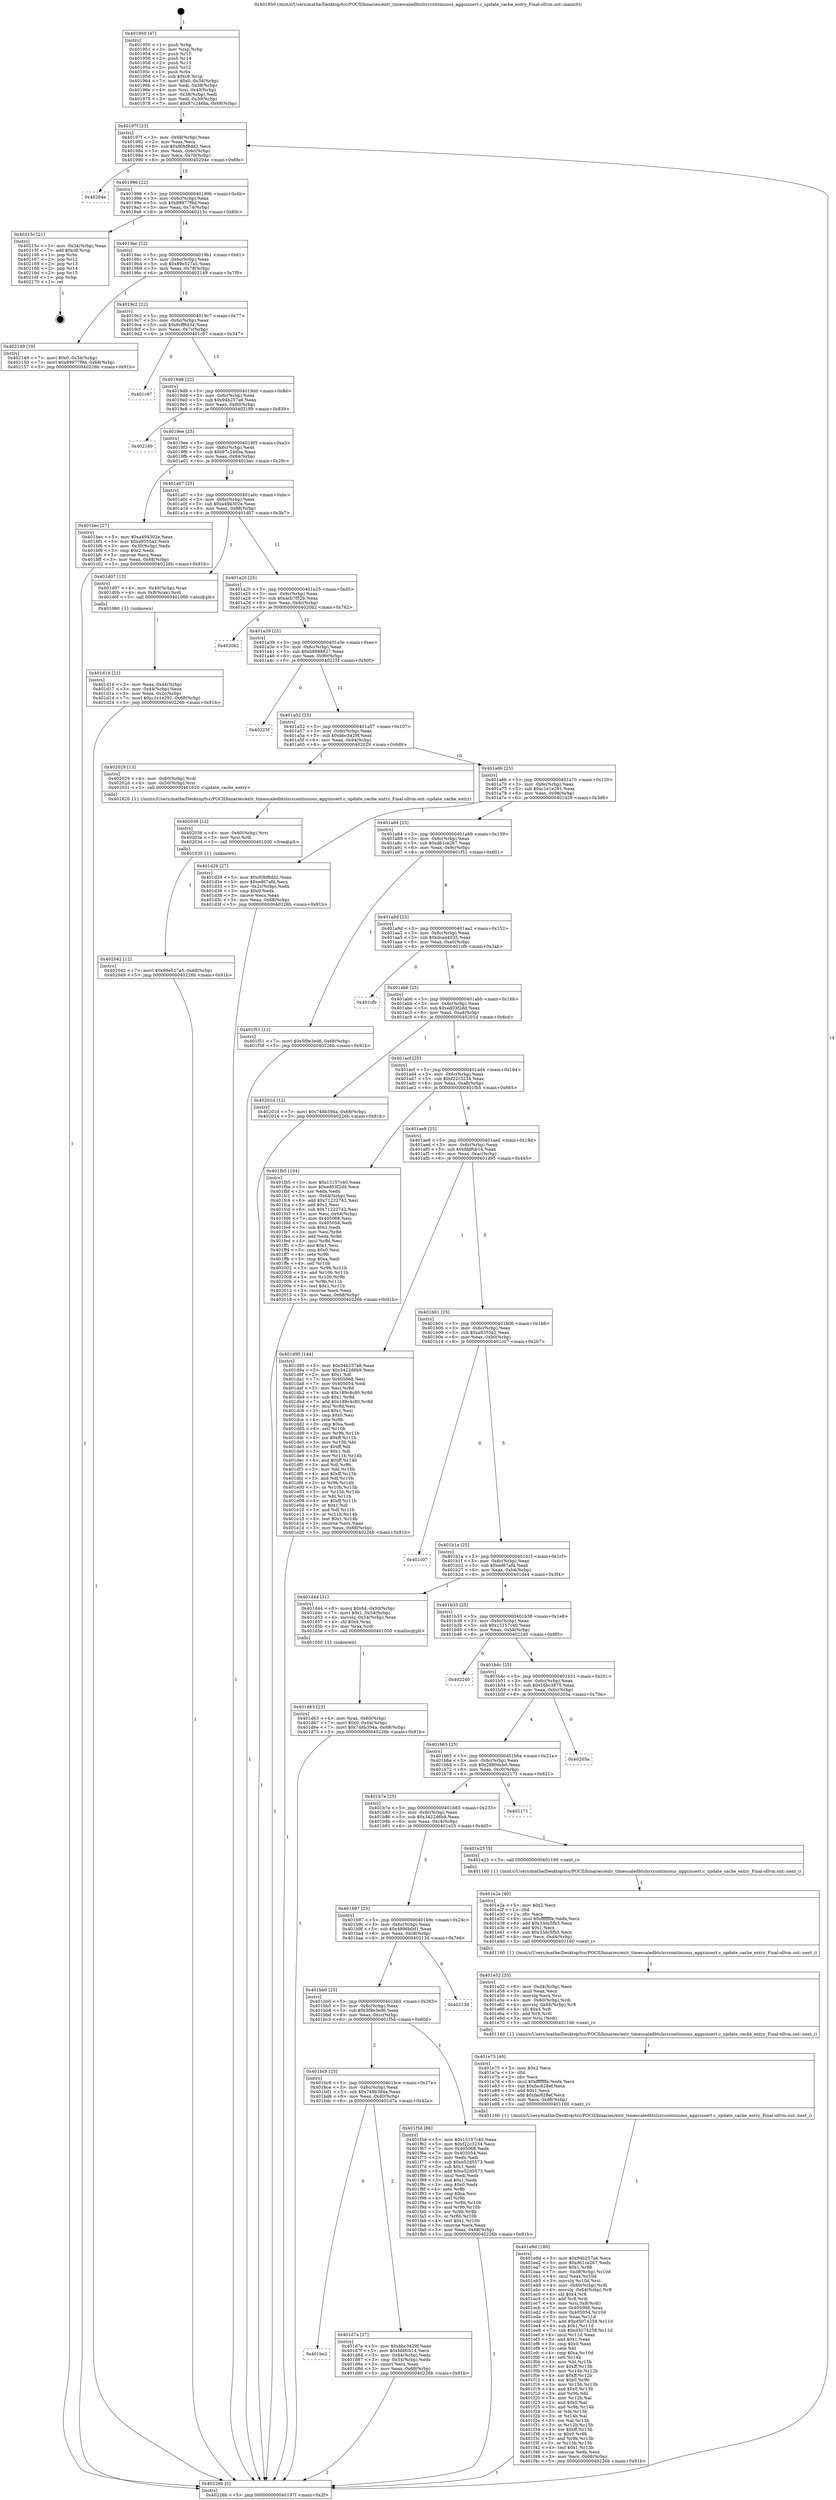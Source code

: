 digraph "0x401950" {
  label = "0x401950 (/mnt/c/Users/mathe/Desktop/tcc/POCII/binaries/extr_timescaledbtslsrccontinuous_aggsinsert.c_update_cache_entry_Final-ollvm.out::main(0))"
  labelloc = "t"
  node[shape=record]

  Entry [label="",width=0.3,height=0.3,shape=circle,fillcolor=black,style=filled]
  "0x40197f" [label="{
     0x40197f [23]\l
     | [instrs]\l
     &nbsp;&nbsp;0x40197f \<+3\>: mov -0x68(%rbp),%eax\l
     &nbsp;&nbsp;0x401982 \<+2\>: mov %eax,%ecx\l
     &nbsp;&nbsp;0x401984 \<+6\>: sub $0x80bf8dd2,%ecx\l
     &nbsp;&nbsp;0x40198a \<+3\>: mov %eax,-0x6c(%rbp)\l
     &nbsp;&nbsp;0x40198d \<+3\>: mov %ecx,-0x70(%rbp)\l
     &nbsp;&nbsp;0x401990 \<+6\>: je 000000000040204e \<main+0x6fe\>\l
  }"]
  "0x40204e" [label="{
     0x40204e\l
  }", style=dashed]
  "0x401996" [label="{
     0x401996 [22]\l
     | [instrs]\l
     &nbsp;&nbsp;0x401996 \<+5\>: jmp 000000000040199b \<main+0x4b\>\l
     &nbsp;&nbsp;0x40199b \<+3\>: mov -0x6c(%rbp),%eax\l
     &nbsp;&nbsp;0x40199e \<+5\>: sub $0x89977f9d,%eax\l
     &nbsp;&nbsp;0x4019a3 \<+3\>: mov %eax,-0x74(%rbp)\l
     &nbsp;&nbsp;0x4019a6 \<+6\>: je 000000000040215c \<main+0x80c\>\l
  }"]
  Exit [label="",width=0.3,height=0.3,shape=circle,fillcolor=black,style=filled,peripheries=2]
  "0x40215c" [label="{
     0x40215c [21]\l
     | [instrs]\l
     &nbsp;&nbsp;0x40215c \<+3\>: mov -0x34(%rbp),%eax\l
     &nbsp;&nbsp;0x40215f \<+7\>: add $0xc8,%rsp\l
     &nbsp;&nbsp;0x402166 \<+1\>: pop %rbx\l
     &nbsp;&nbsp;0x402167 \<+2\>: pop %r12\l
     &nbsp;&nbsp;0x402169 \<+2\>: pop %r13\l
     &nbsp;&nbsp;0x40216b \<+2\>: pop %r14\l
     &nbsp;&nbsp;0x40216d \<+2\>: pop %r15\l
     &nbsp;&nbsp;0x40216f \<+1\>: pop %rbp\l
     &nbsp;&nbsp;0x402170 \<+1\>: ret\l
  }"]
  "0x4019ac" [label="{
     0x4019ac [22]\l
     | [instrs]\l
     &nbsp;&nbsp;0x4019ac \<+5\>: jmp 00000000004019b1 \<main+0x61\>\l
     &nbsp;&nbsp;0x4019b1 \<+3\>: mov -0x6c(%rbp),%eax\l
     &nbsp;&nbsp;0x4019b4 \<+5\>: sub $0x89e527a5,%eax\l
     &nbsp;&nbsp;0x4019b9 \<+3\>: mov %eax,-0x78(%rbp)\l
     &nbsp;&nbsp;0x4019bc \<+6\>: je 0000000000402149 \<main+0x7f9\>\l
  }"]
  "0x402042" [label="{
     0x402042 [12]\l
     | [instrs]\l
     &nbsp;&nbsp;0x402042 \<+7\>: movl $0x89e527a5,-0x68(%rbp)\l
     &nbsp;&nbsp;0x402049 \<+5\>: jmp 000000000040226b \<main+0x91b\>\l
  }"]
  "0x402149" [label="{
     0x402149 [19]\l
     | [instrs]\l
     &nbsp;&nbsp;0x402149 \<+7\>: movl $0x0,-0x34(%rbp)\l
     &nbsp;&nbsp;0x402150 \<+7\>: movl $0x89977f9d,-0x68(%rbp)\l
     &nbsp;&nbsp;0x402157 \<+5\>: jmp 000000000040226b \<main+0x91b\>\l
  }"]
  "0x4019c2" [label="{
     0x4019c2 [22]\l
     | [instrs]\l
     &nbsp;&nbsp;0x4019c2 \<+5\>: jmp 00000000004019c7 \<main+0x77\>\l
     &nbsp;&nbsp;0x4019c7 \<+3\>: mov -0x6c(%rbp),%eax\l
     &nbsp;&nbsp;0x4019ca \<+5\>: sub $0x8cff6d34,%eax\l
     &nbsp;&nbsp;0x4019cf \<+3\>: mov %eax,-0x7c(%rbp)\l
     &nbsp;&nbsp;0x4019d2 \<+6\>: je 0000000000401c97 \<main+0x347\>\l
  }"]
  "0x402036" [label="{
     0x402036 [12]\l
     | [instrs]\l
     &nbsp;&nbsp;0x402036 \<+4\>: mov -0x60(%rbp),%rsi\l
     &nbsp;&nbsp;0x40203a \<+3\>: mov %rsi,%rdi\l
     &nbsp;&nbsp;0x40203d \<+5\>: call 0000000000401030 \<free@plt\>\l
     | [calls]\l
     &nbsp;&nbsp;0x401030 \{1\} (unknown)\l
  }"]
  "0x401c97" [label="{
     0x401c97\l
  }", style=dashed]
  "0x4019d8" [label="{
     0x4019d8 [22]\l
     | [instrs]\l
     &nbsp;&nbsp;0x4019d8 \<+5\>: jmp 00000000004019dd \<main+0x8d\>\l
     &nbsp;&nbsp;0x4019dd \<+3\>: mov -0x6c(%rbp),%eax\l
     &nbsp;&nbsp;0x4019e0 \<+5\>: sub $0x94b257a6,%eax\l
     &nbsp;&nbsp;0x4019e5 \<+3\>: mov %eax,-0x80(%rbp)\l
     &nbsp;&nbsp;0x4019e8 \<+6\>: je 0000000000402189 \<main+0x839\>\l
  }"]
  "0x401e9d" [label="{
     0x401e9d [180]\l
     | [instrs]\l
     &nbsp;&nbsp;0x401e9d \<+5\>: mov $0x94b257a6,%ecx\l
     &nbsp;&nbsp;0x401ea2 \<+5\>: mov $0xd61ce267,%edx\l
     &nbsp;&nbsp;0x401ea7 \<+3\>: mov $0x1,%r9b\l
     &nbsp;&nbsp;0x401eaa \<+7\>: mov -0xd8(%rbp),%r10d\l
     &nbsp;&nbsp;0x401eb1 \<+4\>: imul %eax,%r10d\l
     &nbsp;&nbsp;0x401eb5 \<+3\>: movslq %r10d,%rsi\l
     &nbsp;&nbsp;0x401eb8 \<+4\>: mov -0x60(%rbp),%rdi\l
     &nbsp;&nbsp;0x401ebc \<+4\>: movslq -0x64(%rbp),%r8\l
     &nbsp;&nbsp;0x401ec0 \<+4\>: shl $0x4,%r8\l
     &nbsp;&nbsp;0x401ec4 \<+3\>: add %r8,%rdi\l
     &nbsp;&nbsp;0x401ec7 \<+4\>: mov %rsi,0x8(%rdi)\l
     &nbsp;&nbsp;0x401ecb \<+7\>: mov 0x405068,%eax\l
     &nbsp;&nbsp;0x401ed2 \<+8\>: mov 0x405054,%r10d\l
     &nbsp;&nbsp;0x401eda \<+3\>: mov %eax,%r11d\l
     &nbsp;&nbsp;0x401edd \<+7\>: add $0xd5074258,%r11d\l
     &nbsp;&nbsp;0x401ee4 \<+4\>: sub $0x1,%r11d\l
     &nbsp;&nbsp;0x401ee8 \<+7\>: sub $0xd5074258,%r11d\l
     &nbsp;&nbsp;0x401eef \<+4\>: imul %r11d,%eax\l
     &nbsp;&nbsp;0x401ef3 \<+3\>: and $0x1,%eax\l
     &nbsp;&nbsp;0x401ef6 \<+3\>: cmp $0x0,%eax\l
     &nbsp;&nbsp;0x401ef9 \<+3\>: sete %bl\l
     &nbsp;&nbsp;0x401efc \<+4\>: cmp $0xa,%r10d\l
     &nbsp;&nbsp;0x401f00 \<+4\>: setl %r14b\l
     &nbsp;&nbsp;0x401f04 \<+3\>: mov %bl,%r15b\l
     &nbsp;&nbsp;0x401f07 \<+4\>: xor $0xff,%r15b\l
     &nbsp;&nbsp;0x401f0b \<+3\>: mov %r14b,%r12b\l
     &nbsp;&nbsp;0x401f0e \<+4\>: xor $0xff,%r12b\l
     &nbsp;&nbsp;0x401f12 \<+4\>: xor $0x0,%r9b\l
     &nbsp;&nbsp;0x401f16 \<+3\>: mov %r15b,%r13b\l
     &nbsp;&nbsp;0x401f19 \<+4\>: and $0x0,%r13b\l
     &nbsp;&nbsp;0x401f1d \<+3\>: and %r9b,%bl\l
     &nbsp;&nbsp;0x401f20 \<+3\>: mov %r12b,%al\l
     &nbsp;&nbsp;0x401f23 \<+2\>: and $0x0,%al\l
     &nbsp;&nbsp;0x401f25 \<+3\>: and %r9b,%r14b\l
     &nbsp;&nbsp;0x401f28 \<+3\>: or %bl,%r13b\l
     &nbsp;&nbsp;0x401f2b \<+3\>: or %r14b,%al\l
     &nbsp;&nbsp;0x401f2e \<+3\>: xor %al,%r13b\l
     &nbsp;&nbsp;0x401f31 \<+3\>: or %r12b,%r15b\l
     &nbsp;&nbsp;0x401f34 \<+4\>: xor $0xff,%r15b\l
     &nbsp;&nbsp;0x401f38 \<+4\>: or $0x0,%r9b\l
     &nbsp;&nbsp;0x401f3c \<+3\>: and %r9b,%r15b\l
     &nbsp;&nbsp;0x401f3f \<+3\>: or %r15b,%r13b\l
     &nbsp;&nbsp;0x401f42 \<+4\>: test $0x1,%r13b\l
     &nbsp;&nbsp;0x401f46 \<+3\>: cmovne %edx,%ecx\l
     &nbsp;&nbsp;0x401f49 \<+3\>: mov %ecx,-0x68(%rbp)\l
     &nbsp;&nbsp;0x401f4c \<+5\>: jmp 000000000040226b \<main+0x91b\>\l
  }"]
  "0x402189" [label="{
     0x402189\l
  }", style=dashed]
  "0x4019ee" [label="{
     0x4019ee [25]\l
     | [instrs]\l
     &nbsp;&nbsp;0x4019ee \<+5\>: jmp 00000000004019f3 \<main+0xa3\>\l
     &nbsp;&nbsp;0x4019f3 \<+3\>: mov -0x6c(%rbp),%eax\l
     &nbsp;&nbsp;0x4019f6 \<+5\>: sub $0x97c246ba,%eax\l
     &nbsp;&nbsp;0x4019fb \<+6\>: mov %eax,-0x84(%rbp)\l
     &nbsp;&nbsp;0x401a01 \<+6\>: je 0000000000401bec \<main+0x29c\>\l
  }"]
  "0x401e75" [label="{
     0x401e75 [40]\l
     | [instrs]\l
     &nbsp;&nbsp;0x401e75 \<+5\>: mov $0x2,%ecx\l
     &nbsp;&nbsp;0x401e7a \<+1\>: cltd\l
     &nbsp;&nbsp;0x401e7b \<+2\>: idiv %ecx\l
     &nbsp;&nbsp;0x401e7d \<+6\>: imul $0xfffffffe,%edx,%ecx\l
     &nbsp;&nbsp;0x401e83 \<+6\>: sub $0xfac828ef,%ecx\l
     &nbsp;&nbsp;0x401e89 \<+3\>: add $0x1,%ecx\l
     &nbsp;&nbsp;0x401e8c \<+6\>: add $0xfac828ef,%ecx\l
     &nbsp;&nbsp;0x401e92 \<+6\>: mov %ecx,-0xd8(%rbp)\l
     &nbsp;&nbsp;0x401e98 \<+5\>: call 0000000000401160 \<next_i\>\l
     | [calls]\l
     &nbsp;&nbsp;0x401160 \{1\} (/mnt/c/Users/mathe/Desktop/tcc/POCII/binaries/extr_timescaledbtslsrccontinuous_aggsinsert.c_update_cache_entry_Final-ollvm.out::next_i)\l
  }"]
  "0x401bec" [label="{
     0x401bec [27]\l
     | [instrs]\l
     &nbsp;&nbsp;0x401bec \<+5\>: mov $0xa494302e,%eax\l
     &nbsp;&nbsp;0x401bf1 \<+5\>: mov $0xa9355a2,%ecx\l
     &nbsp;&nbsp;0x401bf6 \<+3\>: mov -0x30(%rbp),%edx\l
     &nbsp;&nbsp;0x401bf9 \<+3\>: cmp $0x2,%edx\l
     &nbsp;&nbsp;0x401bfc \<+3\>: cmovne %ecx,%eax\l
     &nbsp;&nbsp;0x401bff \<+3\>: mov %eax,-0x68(%rbp)\l
     &nbsp;&nbsp;0x401c02 \<+5\>: jmp 000000000040226b \<main+0x91b\>\l
  }"]
  "0x401a07" [label="{
     0x401a07 [25]\l
     | [instrs]\l
     &nbsp;&nbsp;0x401a07 \<+5\>: jmp 0000000000401a0c \<main+0xbc\>\l
     &nbsp;&nbsp;0x401a0c \<+3\>: mov -0x6c(%rbp),%eax\l
     &nbsp;&nbsp;0x401a0f \<+5\>: sub $0xa494302e,%eax\l
     &nbsp;&nbsp;0x401a14 \<+6\>: mov %eax,-0x88(%rbp)\l
     &nbsp;&nbsp;0x401a1a \<+6\>: je 0000000000401d07 \<main+0x3b7\>\l
  }"]
  "0x40226b" [label="{
     0x40226b [5]\l
     | [instrs]\l
     &nbsp;&nbsp;0x40226b \<+5\>: jmp 000000000040197f \<main+0x2f\>\l
  }"]
  "0x401950" [label="{
     0x401950 [47]\l
     | [instrs]\l
     &nbsp;&nbsp;0x401950 \<+1\>: push %rbp\l
     &nbsp;&nbsp;0x401951 \<+3\>: mov %rsp,%rbp\l
     &nbsp;&nbsp;0x401954 \<+2\>: push %r15\l
     &nbsp;&nbsp;0x401956 \<+2\>: push %r14\l
     &nbsp;&nbsp;0x401958 \<+2\>: push %r13\l
     &nbsp;&nbsp;0x40195a \<+2\>: push %r12\l
     &nbsp;&nbsp;0x40195c \<+1\>: push %rbx\l
     &nbsp;&nbsp;0x40195d \<+7\>: sub $0xc8,%rsp\l
     &nbsp;&nbsp;0x401964 \<+7\>: movl $0x0,-0x34(%rbp)\l
     &nbsp;&nbsp;0x40196b \<+3\>: mov %edi,-0x38(%rbp)\l
     &nbsp;&nbsp;0x40196e \<+4\>: mov %rsi,-0x40(%rbp)\l
     &nbsp;&nbsp;0x401972 \<+3\>: mov -0x38(%rbp),%edi\l
     &nbsp;&nbsp;0x401975 \<+3\>: mov %edi,-0x30(%rbp)\l
     &nbsp;&nbsp;0x401978 \<+7\>: movl $0x97c246ba,-0x68(%rbp)\l
  }"]
  "0x401e52" [label="{
     0x401e52 [35]\l
     | [instrs]\l
     &nbsp;&nbsp;0x401e52 \<+6\>: mov -0xd4(%rbp),%ecx\l
     &nbsp;&nbsp;0x401e58 \<+3\>: imul %eax,%ecx\l
     &nbsp;&nbsp;0x401e5b \<+3\>: movslq %ecx,%rsi\l
     &nbsp;&nbsp;0x401e5e \<+4\>: mov -0x60(%rbp),%rdi\l
     &nbsp;&nbsp;0x401e62 \<+4\>: movslq -0x64(%rbp),%r8\l
     &nbsp;&nbsp;0x401e66 \<+4\>: shl $0x4,%r8\l
     &nbsp;&nbsp;0x401e6a \<+3\>: add %r8,%rdi\l
     &nbsp;&nbsp;0x401e6d \<+3\>: mov %rsi,(%rdi)\l
     &nbsp;&nbsp;0x401e70 \<+5\>: call 0000000000401160 \<next_i\>\l
     | [calls]\l
     &nbsp;&nbsp;0x401160 \{1\} (/mnt/c/Users/mathe/Desktop/tcc/POCII/binaries/extr_timescaledbtslsrccontinuous_aggsinsert.c_update_cache_entry_Final-ollvm.out::next_i)\l
  }"]
  "0x401d07" [label="{
     0x401d07 [13]\l
     | [instrs]\l
     &nbsp;&nbsp;0x401d07 \<+4\>: mov -0x40(%rbp),%rax\l
     &nbsp;&nbsp;0x401d0b \<+4\>: mov 0x8(%rax),%rdi\l
     &nbsp;&nbsp;0x401d0f \<+5\>: call 0000000000401060 \<atoi@plt\>\l
     | [calls]\l
     &nbsp;&nbsp;0x401060 \{1\} (unknown)\l
  }"]
  "0x401a20" [label="{
     0x401a20 [25]\l
     | [instrs]\l
     &nbsp;&nbsp;0x401a20 \<+5\>: jmp 0000000000401a25 \<main+0xd5\>\l
     &nbsp;&nbsp;0x401a25 \<+3\>: mov -0x6c(%rbp),%eax\l
     &nbsp;&nbsp;0x401a28 \<+5\>: sub $0xacb7f52b,%eax\l
     &nbsp;&nbsp;0x401a2d \<+6\>: mov %eax,-0x8c(%rbp)\l
     &nbsp;&nbsp;0x401a33 \<+6\>: je 00000000004020b2 \<main+0x762\>\l
  }"]
  "0x401d14" [label="{
     0x401d14 [21]\l
     | [instrs]\l
     &nbsp;&nbsp;0x401d14 \<+3\>: mov %eax,-0x44(%rbp)\l
     &nbsp;&nbsp;0x401d17 \<+3\>: mov -0x44(%rbp),%eax\l
     &nbsp;&nbsp;0x401d1a \<+3\>: mov %eax,-0x2c(%rbp)\l
     &nbsp;&nbsp;0x401d1d \<+7\>: movl $0xc1e1e291,-0x68(%rbp)\l
     &nbsp;&nbsp;0x401d24 \<+5\>: jmp 000000000040226b \<main+0x91b\>\l
  }"]
  "0x401e2a" [label="{
     0x401e2a [40]\l
     | [instrs]\l
     &nbsp;&nbsp;0x401e2a \<+5\>: mov $0x2,%ecx\l
     &nbsp;&nbsp;0x401e2f \<+1\>: cltd\l
     &nbsp;&nbsp;0x401e30 \<+2\>: idiv %ecx\l
     &nbsp;&nbsp;0x401e32 \<+6\>: imul $0xfffffffe,%edx,%ecx\l
     &nbsp;&nbsp;0x401e38 \<+6\>: add $0x33dc5fb3,%ecx\l
     &nbsp;&nbsp;0x401e3e \<+3\>: add $0x1,%ecx\l
     &nbsp;&nbsp;0x401e41 \<+6\>: sub $0x33dc5fb3,%ecx\l
     &nbsp;&nbsp;0x401e47 \<+6\>: mov %ecx,-0xd4(%rbp)\l
     &nbsp;&nbsp;0x401e4d \<+5\>: call 0000000000401160 \<next_i\>\l
     | [calls]\l
     &nbsp;&nbsp;0x401160 \{1\} (/mnt/c/Users/mathe/Desktop/tcc/POCII/binaries/extr_timescaledbtslsrccontinuous_aggsinsert.c_update_cache_entry_Final-ollvm.out::next_i)\l
  }"]
  "0x4020b2" [label="{
     0x4020b2\l
  }", style=dashed]
  "0x401a39" [label="{
     0x401a39 [25]\l
     | [instrs]\l
     &nbsp;&nbsp;0x401a39 \<+5\>: jmp 0000000000401a3e \<main+0xee\>\l
     &nbsp;&nbsp;0x401a3e \<+3\>: mov -0x6c(%rbp),%eax\l
     &nbsp;&nbsp;0x401a41 \<+5\>: sub $0xb8888827,%eax\l
     &nbsp;&nbsp;0x401a46 \<+6\>: mov %eax,-0x90(%rbp)\l
     &nbsp;&nbsp;0x401a4c \<+6\>: je 000000000040225f \<main+0x90f\>\l
  }"]
  "0x401be2" [label="{
     0x401be2\l
  }", style=dashed]
  "0x40225f" [label="{
     0x40225f\l
  }", style=dashed]
  "0x401a52" [label="{
     0x401a52 [25]\l
     | [instrs]\l
     &nbsp;&nbsp;0x401a52 \<+5\>: jmp 0000000000401a57 \<main+0x107\>\l
     &nbsp;&nbsp;0x401a57 \<+3\>: mov -0x6c(%rbp),%eax\l
     &nbsp;&nbsp;0x401a5a \<+5\>: sub $0xbbc3429f,%eax\l
     &nbsp;&nbsp;0x401a5f \<+6\>: mov %eax,-0x94(%rbp)\l
     &nbsp;&nbsp;0x401a65 \<+6\>: je 0000000000402029 \<main+0x6d9\>\l
  }"]
  "0x401d7a" [label="{
     0x401d7a [27]\l
     | [instrs]\l
     &nbsp;&nbsp;0x401d7a \<+5\>: mov $0xbbc3429f,%eax\l
     &nbsp;&nbsp;0x401d7f \<+5\>: mov $0xfddfcb14,%ecx\l
     &nbsp;&nbsp;0x401d84 \<+3\>: mov -0x64(%rbp),%edx\l
     &nbsp;&nbsp;0x401d87 \<+3\>: cmp -0x54(%rbp),%edx\l
     &nbsp;&nbsp;0x401d8a \<+3\>: cmovl %ecx,%eax\l
     &nbsp;&nbsp;0x401d8d \<+3\>: mov %eax,-0x68(%rbp)\l
     &nbsp;&nbsp;0x401d90 \<+5\>: jmp 000000000040226b \<main+0x91b\>\l
  }"]
  "0x402029" [label="{
     0x402029 [13]\l
     | [instrs]\l
     &nbsp;&nbsp;0x402029 \<+4\>: mov -0x60(%rbp),%rdi\l
     &nbsp;&nbsp;0x40202d \<+4\>: mov -0x50(%rbp),%rsi\l
     &nbsp;&nbsp;0x402031 \<+5\>: call 0000000000401620 \<update_cache_entry\>\l
     | [calls]\l
     &nbsp;&nbsp;0x401620 \{1\} (/mnt/c/Users/mathe/Desktop/tcc/POCII/binaries/extr_timescaledbtslsrccontinuous_aggsinsert.c_update_cache_entry_Final-ollvm.out::update_cache_entry)\l
  }"]
  "0x401a6b" [label="{
     0x401a6b [25]\l
     | [instrs]\l
     &nbsp;&nbsp;0x401a6b \<+5\>: jmp 0000000000401a70 \<main+0x120\>\l
     &nbsp;&nbsp;0x401a70 \<+3\>: mov -0x6c(%rbp),%eax\l
     &nbsp;&nbsp;0x401a73 \<+5\>: sub $0xc1e1e291,%eax\l
     &nbsp;&nbsp;0x401a78 \<+6\>: mov %eax,-0x98(%rbp)\l
     &nbsp;&nbsp;0x401a7e \<+6\>: je 0000000000401d29 \<main+0x3d9\>\l
  }"]
  "0x401bc9" [label="{
     0x401bc9 [25]\l
     | [instrs]\l
     &nbsp;&nbsp;0x401bc9 \<+5\>: jmp 0000000000401bce \<main+0x27e\>\l
     &nbsp;&nbsp;0x401bce \<+3\>: mov -0x6c(%rbp),%eax\l
     &nbsp;&nbsp;0x401bd1 \<+5\>: sub $0x748b394a,%eax\l
     &nbsp;&nbsp;0x401bd6 \<+6\>: mov %eax,-0xd0(%rbp)\l
     &nbsp;&nbsp;0x401bdc \<+6\>: je 0000000000401d7a \<main+0x42a\>\l
  }"]
  "0x401d29" [label="{
     0x401d29 [27]\l
     | [instrs]\l
     &nbsp;&nbsp;0x401d29 \<+5\>: mov $0x80bf8dd2,%eax\l
     &nbsp;&nbsp;0x401d2e \<+5\>: mov $0xed67afd,%ecx\l
     &nbsp;&nbsp;0x401d33 \<+3\>: mov -0x2c(%rbp),%edx\l
     &nbsp;&nbsp;0x401d36 \<+3\>: cmp $0x0,%edx\l
     &nbsp;&nbsp;0x401d39 \<+3\>: cmove %ecx,%eax\l
     &nbsp;&nbsp;0x401d3c \<+3\>: mov %eax,-0x68(%rbp)\l
     &nbsp;&nbsp;0x401d3f \<+5\>: jmp 000000000040226b \<main+0x91b\>\l
  }"]
  "0x401a84" [label="{
     0x401a84 [25]\l
     | [instrs]\l
     &nbsp;&nbsp;0x401a84 \<+5\>: jmp 0000000000401a89 \<main+0x139\>\l
     &nbsp;&nbsp;0x401a89 \<+3\>: mov -0x6c(%rbp),%eax\l
     &nbsp;&nbsp;0x401a8c \<+5\>: sub $0xd61ce267,%eax\l
     &nbsp;&nbsp;0x401a91 \<+6\>: mov %eax,-0x9c(%rbp)\l
     &nbsp;&nbsp;0x401a97 \<+6\>: je 0000000000401f51 \<main+0x601\>\l
  }"]
  "0x401f5d" [label="{
     0x401f5d [88]\l
     | [instrs]\l
     &nbsp;&nbsp;0x401f5d \<+5\>: mov $0x15157c40,%eax\l
     &nbsp;&nbsp;0x401f62 \<+5\>: mov $0xf22c3234,%ecx\l
     &nbsp;&nbsp;0x401f67 \<+7\>: mov 0x405068,%edx\l
     &nbsp;&nbsp;0x401f6e \<+7\>: mov 0x405054,%esi\l
     &nbsp;&nbsp;0x401f75 \<+2\>: mov %edx,%edi\l
     &nbsp;&nbsp;0x401f77 \<+6\>: sub $0xe52d5573,%edi\l
     &nbsp;&nbsp;0x401f7d \<+3\>: sub $0x1,%edi\l
     &nbsp;&nbsp;0x401f80 \<+6\>: add $0xe52d5573,%edi\l
     &nbsp;&nbsp;0x401f86 \<+3\>: imul %edi,%edx\l
     &nbsp;&nbsp;0x401f89 \<+3\>: and $0x1,%edx\l
     &nbsp;&nbsp;0x401f8c \<+3\>: cmp $0x0,%edx\l
     &nbsp;&nbsp;0x401f8f \<+4\>: sete %r8b\l
     &nbsp;&nbsp;0x401f93 \<+3\>: cmp $0xa,%esi\l
     &nbsp;&nbsp;0x401f96 \<+4\>: setl %r9b\l
     &nbsp;&nbsp;0x401f9a \<+3\>: mov %r8b,%r10b\l
     &nbsp;&nbsp;0x401f9d \<+3\>: and %r9b,%r10b\l
     &nbsp;&nbsp;0x401fa0 \<+3\>: xor %r9b,%r8b\l
     &nbsp;&nbsp;0x401fa3 \<+3\>: or %r8b,%r10b\l
     &nbsp;&nbsp;0x401fa6 \<+4\>: test $0x1,%r10b\l
     &nbsp;&nbsp;0x401faa \<+3\>: cmovne %ecx,%eax\l
     &nbsp;&nbsp;0x401fad \<+3\>: mov %eax,-0x68(%rbp)\l
     &nbsp;&nbsp;0x401fb0 \<+5\>: jmp 000000000040226b \<main+0x91b\>\l
  }"]
  "0x401f51" [label="{
     0x401f51 [12]\l
     | [instrs]\l
     &nbsp;&nbsp;0x401f51 \<+7\>: movl $0x5f9e3ed6,-0x68(%rbp)\l
     &nbsp;&nbsp;0x401f58 \<+5\>: jmp 000000000040226b \<main+0x91b\>\l
  }"]
  "0x401a9d" [label="{
     0x401a9d [25]\l
     | [instrs]\l
     &nbsp;&nbsp;0x401a9d \<+5\>: jmp 0000000000401aa2 \<main+0x152\>\l
     &nbsp;&nbsp;0x401aa2 \<+3\>: mov -0x6c(%rbp),%eax\l
     &nbsp;&nbsp;0x401aa5 \<+5\>: sub $0xdca44035,%eax\l
     &nbsp;&nbsp;0x401aaa \<+6\>: mov %eax,-0xa0(%rbp)\l
     &nbsp;&nbsp;0x401ab0 \<+6\>: je 0000000000401cfb \<main+0x3ab\>\l
  }"]
  "0x401bb0" [label="{
     0x401bb0 [25]\l
     | [instrs]\l
     &nbsp;&nbsp;0x401bb0 \<+5\>: jmp 0000000000401bb5 \<main+0x265\>\l
     &nbsp;&nbsp;0x401bb5 \<+3\>: mov -0x6c(%rbp),%eax\l
     &nbsp;&nbsp;0x401bb8 \<+5\>: sub $0x5f9e3ed6,%eax\l
     &nbsp;&nbsp;0x401bbd \<+6\>: mov %eax,-0xcc(%rbp)\l
     &nbsp;&nbsp;0x401bc3 \<+6\>: je 0000000000401f5d \<main+0x60d\>\l
  }"]
  "0x401cfb" [label="{
     0x401cfb\l
  }", style=dashed]
  "0x401ab6" [label="{
     0x401ab6 [25]\l
     | [instrs]\l
     &nbsp;&nbsp;0x401ab6 \<+5\>: jmp 0000000000401abb \<main+0x16b\>\l
     &nbsp;&nbsp;0x401abb \<+3\>: mov -0x6c(%rbp),%eax\l
     &nbsp;&nbsp;0x401abe \<+5\>: sub $0xed03f2dd,%eax\l
     &nbsp;&nbsp;0x401ac3 \<+6\>: mov %eax,-0xa4(%rbp)\l
     &nbsp;&nbsp;0x401ac9 \<+6\>: je 000000000040201d \<main+0x6cd\>\l
  }"]
  "0x40213d" [label="{
     0x40213d\l
  }", style=dashed]
  "0x40201d" [label="{
     0x40201d [12]\l
     | [instrs]\l
     &nbsp;&nbsp;0x40201d \<+7\>: movl $0x748b394a,-0x68(%rbp)\l
     &nbsp;&nbsp;0x402024 \<+5\>: jmp 000000000040226b \<main+0x91b\>\l
  }"]
  "0x401acf" [label="{
     0x401acf [25]\l
     | [instrs]\l
     &nbsp;&nbsp;0x401acf \<+5\>: jmp 0000000000401ad4 \<main+0x184\>\l
     &nbsp;&nbsp;0x401ad4 \<+3\>: mov -0x6c(%rbp),%eax\l
     &nbsp;&nbsp;0x401ad7 \<+5\>: sub $0xf22c3234,%eax\l
     &nbsp;&nbsp;0x401adc \<+6\>: mov %eax,-0xa8(%rbp)\l
     &nbsp;&nbsp;0x401ae2 \<+6\>: je 0000000000401fb5 \<main+0x665\>\l
  }"]
  "0x401b97" [label="{
     0x401b97 [25]\l
     | [instrs]\l
     &nbsp;&nbsp;0x401b97 \<+5\>: jmp 0000000000401b9c \<main+0x24c\>\l
     &nbsp;&nbsp;0x401b9c \<+3\>: mov -0x6c(%rbp),%eax\l
     &nbsp;&nbsp;0x401b9f \<+5\>: sub $0x4896b0d1,%eax\l
     &nbsp;&nbsp;0x401ba4 \<+6\>: mov %eax,-0xc8(%rbp)\l
     &nbsp;&nbsp;0x401baa \<+6\>: je 000000000040213d \<main+0x7ed\>\l
  }"]
  "0x401fb5" [label="{
     0x401fb5 [104]\l
     | [instrs]\l
     &nbsp;&nbsp;0x401fb5 \<+5\>: mov $0x15157c40,%eax\l
     &nbsp;&nbsp;0x401fba \<+5\>: mov $0xed03f2dd,%ecx\l
     &nbsp;&nbsp;0x401fbf \<+2\>: xor %edx,%edx\l
     &nbsp;&nbsp;0x401fc1 \<+3\>: mov -0x64(%rbp),%esi\l
     &nbsp;&nbsp;0x401fc4 \<+6\>: add $0x71222742,%esi\l
     &nbsp;&nbsp;0x401fca \<+3\>: add $0x1,%esi\l
     &nbsp;&nbsp;0x401fcd \<+6\>: sub $0x71222742,%esi\l
     &nbsp;&nbsp;0x401fd3 \<+3\>: mov %esi,-0x64(%rbp)\l
     &nbsp;&nbsp;0x401fd6 \<+7\>: mov 0x405068,%esi\l
     &nbsp;&nbsp;0x401fdd \<+7\>: mov 0x405054,%edi\l
     &nbsp;&nbsp;0x401fe4 \<+3\>: sub $0x1,%edx\l
     &nbsp;&nbsp;0x401fe7 \<+3\>: mov %esi,%r8d\l
     &nbsp;&nbsp;0x401fea \<+3\>: add %edx,%r8d\l
     &nbsp;&nbsp;0x401fed \<+4\>: imul %r8d,%esi\l
     &nbsp;&nbsp;0x401ff1 \<+3\>: and $0x1,%esi\l
     &nbsp;&nbsp;0x401ff4 \<+3\>: cmp $0x0,%esi\l
     &nbsp;&nbsp;0x401ff7 \<+4\>: sete %r9b\l
     &nbsp;&nbsp;0x401ffb \<+3\>: cmp $0xa,%edi\l
     &nbsp;&nbsp;0x401ffe \<+4\>: setl %r10b\l
     &nbsp;&nbsp;0x402002 \<+3\>: mov %r9b,%r11b\l
     &nbsp;&nbsp;0x402005 \<+3\>: and %r10b,%r11b\l
     &nbsp;&nbsp;0x402008 \<+3\>: xor %r10b,%r9b\l
     &nbsp;&nbsp;0x40200b \<+3\>: or %r9b,%r11b\l
     &nbsp;&nbsp;0x40200e \<+4\>: test $0x1,%r11b\l
     &nbsp;&nbsp;0x402012 \<+3\>: cmovne %ecx,%eax\l
     &nbsp;&nbsp;0x402015 \<+3\>: mov %eax,-0x68(%rbp)\l
     &nbsp;&nbsp;0x402018 \<+5\>: jmp 000000000040226b \<main+0x91b\>\l
  }"]
  "0x401ae8" [label="{
     0x401ae8 [25]\l
     | [instrs]\l
     &nbsp;&nbsp;0x401ae8 \<+5\>: jmp 0000000000401aed \<main+0x19d\>\l
     &nbsp;&nbsp;0x401aed \<+3\>: mov -0x6c(%rbp),%eax\l
     &nbsp;&nbsp;0x401af0 \<+5\>: sub $0xfddfcb14,%eax\l
     &nbsp;&nbsp;0x401af5 \<+6\>: mov %eax,-0xac(%rbp)\l
     &nbsp;&nbsp;0x401afb \<+6\>: je 0000000000401d95 \<main+0x445\>\l
  }"]
  "0x401e25" [label="{
     0x401e25 [5]\l
     | [instrs]\l
     &nbsp;&nbsp;0x401e25 \<+5\>: call 0000000000401160 \<next_i\>\l
     | [calls]\l
     &nbsp;&nbsp;0x401160 \{1\} (/mnt/c/Users/mathe/Desktop/tcc/POCII/binaries/extr_timescaledbtslsrccontinuous_aggsinsert.c_update_cache_entry_Final-ollvm.out::next_i)\l
  }"]
  "0x401d95" [label="{
     0x401d95 [144]\l
     | [instrs]\l
     &nbsp;&nbsp;0x401d95 \<+5\>: mov $0x94b257a6,%eax\l
     &nbsp;&nbsp;0x401d9a \<+5\>: mov $0x3422d6b9,%ecx\l
     &nbsp;&nbsp;0x401d9f \<+2\>: mov $0x1,%dl\l
     &nbsp;&nbsp;0x401da1 \<+7\>: mov 0x405068,%esi\l
     &nbsp;&nbsp;0x401da8 \<+7\>: mov 0x405054,%edi\l
     &nbsp;&nbsp;0x401daf \<+3\>: mov %esi,%r8d\l
     &nbsp;&nbsp;0x401db2 \<+7\>: sub $0x189c4c80,%r8d\l
     &nbsp;&nbsp;0x401db9 \<+4\>: sub $0x1,%r8d\l
     &nbsp;&nbsp;0x401dbd \<+7\>: add $0x189c4c80,%r8d\l
     &nbsp;&nbsp;0x401dc4 \<+4\>: imul %r8d,%esi\l
     &nbsp;&nbsp;0x401dc8 \<+3\>: and $0x1,%esi\l
     &nbsp;&nbsp;0x401dcb \<+3\>: cmp $0x0,%esi\l
     &nbsp;&nbsp;0x401dce \<+4\>: sete %r9b\l
     &nbsp;&nbsp;0x401dd2 \<+3\>: cmp $0xa,%edi\l
     &nbsp;&nbsp;0x401dd5 \<+4\>: setl %r10b\l
     &nbsp;&nbsp;0x401dd9 \<+3\>: mov %r9b,%r11b\l
     &nbsp;&nbsp;0x401ddc \<+4\>: xor $0xff,%r11b\l
     &nbsp;&nbsp;0x401de0 \<+3\>: mov %r10b,%bl\l
     &nbsp;&nbsp;0x401de3 \<+3\>: xor $0xff,%bl\l
     &nbsp;&nbsp;0x401de6 \<+3\>: xor $0x1,%dl\l
     &nbsp;&nbsp;0x401de9 \<+3\>: mov %r11b,%r14b\l
     &nbsp;&nbsp;0x401dec \<+4\>: and $0xff,%r14b\l
     &nbsp;&nbsp;0x401df0 \<+3\>: and %dl,%r9b\l
     &nbsp;&nbsp;0x401df3 \<+3\>: mov %bl,%r15b\l
     &nbsp;&nbsp;0x401df6 \<+4\>: and $0xff,%r15b\l
     &nbsp;&nbsp;0x401dfa \<+3\>: and %dl,%r10b\l
     &nbsp;&nbsp;0x401dfd \<+3\>: or %r9b,%r14b\l
     &nbsp;&nbsp;0x401e00 \<+3\>: or %r10b,%r15b\l
     &nbsp;&nbsp;0x401e03 \<+3\>: xor %r15b,%r14b\l
     &nbsp;&nbsp;0x401e06 \<+3\>: or %bl,%r11b\l
     &nbsp;&nbsp;0x401e09 \<+4\>: xor $0xff,%r11b\l
     &nbsp;&nbsp;0x401e0d \<+3\>: or $0x1,%dl\l
     &nbsp;&nbsp;0x401e10 \<+3\>: and %dl,%r11b\l
     &nbsp;&nbsp;0x401e13 \<+3\>: or %r11b,%r14b\l
     &nbsp;&nbsp;0x401e16 \<+4\>: test $0x1,%r14b\l
     &nbsp;&nbsp;0x401e1a \<+3\>: cmovne %ecx,%eax\l
     &nbsp;&nbsp;0x401e1d \<+3\>: mov %eax,-0x68(%rbp)\l
     &nbsp;&nbsp;0x401e20 \<+5\>: jmp 000000000040226b \<main+0x91b\>\l
  }"]
  "0x401b01" [label="{
     0x401b01 [25]\l
     | [instrs]\l
     &nbsp;&nbsp;0x401b01 \<+5\>: jmp 0000000000401b06 \<main+0x1b6\>\l
     &nbsp;&nbsp;0x401b06 \<+3\>: mov -0x6c(%rbp),%eax\l
     &nbsp;&nbsp;0x401b09 \<+5\>: sub $0xa9355a2,%eax\l
     &nbsp;&nbsp;0x401b0e \<+6\>: mov %eax,-0xb0(%rbp)\l
     &nbsp;&nbsp;0x401b14 \<+6\>: je 0000000000401c07 \<main+0x2b7\>\l
  }"]
  "0x401b7e" [label="{
     0x401b7e [25]\l
     | [instrs]\l
     &nbsp;&nbsp;0x401b7e \<+5\>: jmp 0000000000401b83 \<main+0x233\>\l
     &nbsp;&nbsp;0x401b83 \<+3\>: mov -0x6c(%rbp),%eax\l
     &nbsp;&nbsp;0x401b86 \<+5\>: sub $0x3422d6b9,%eax\l
     &nbsp;&nbsp;0x401b8b \<+6\>: mov %eax,-0xc4(%rbp)\l
     &nbsp;&nbsp;0x401b91 \<+6\>: je 0000000000401e25 \<main+0x4d5\>\l
  }"]
  "0x401c07" [label="{
     0x401c07\l
  }", style=dashed]
  "0x401b1a" [label="{
     0x401b1a [25]\l
     | [instrs]\l
     &nbsp;&nbsp;0x401b1a \<+5\>: jmp 0000000000401b1f \<main+0x1cf\>\l
     &nbsp;&nbsp;0x401b1f \<+3\>: mov -0x6c(%rbp),%eax\l
     &nbsp;&nbsp;0x401b22 \<+5\>: sub $0xed67afd,%eax\l
     &nbsp;&nbsp;0x401b27 \<+6\>: mov %eax,-0xb4(%rbp)\l
     &nbsp;&nbsp;0x401b2d \<+6\>: je 0000000000401d44 \<main+0x3f4\>\l
  }"]
  "0x402171" [label="{
     0x402171\l
  }", style=dashed]
  "0x401d44" [label="{
     0x401d44 [31]\l
     | [instrs]\l
     &nbsp;&nbsp;0x401d44 \<+8\>: movq $0x64,-0x50(%rbp)\l
     &nbsp;&nbsp;0x401d4c \<+7\>: movl $0x1,-0x54(%rbp)\l
     &nbsp;&nbsp;0x401d53 \<+4\>: movslq -0x54(%rbp),%rax\l
     &nbsp;&nbsp;0x401d57 \<+4\>: shl $0x4,%rax\l
     &nbsp;&nbsp;0x401d5b \<+3\>: mov %rax,%rdi\l
     &nbsp;&nbsp;0x401d5e \<+5\>: call 0000000000401050 \<malloc@plt\>\l
     | [calls]\l
     &nbsp;&nbsp;0x401050 \{1\} (unknown)\l
  }"]
  "0x401b33" [label="{
     0x401b33 [25]\l
     | [instrs]\l
     &nbsp;&nbsp;0x401b33 \<+5\>: jmp 0000000000401b38 \<main+0x1e8\>\l
     &nbsp;&nbsp;0x401b38 \<+3\>: mov -0x6c(%rbp),%eax\l
     &nbsp;&nbsp;0x401b3b \<+5\>: sub $0x15157c40,%eax\l
     &nbsp;&nbsp;0x401b40 \<+6\>: mov %eax,-0xb8(%rbp)\l
     &nbsp;&nbsp;0x401b46 \<+6\>: je 0000000000402240 \<main+0x8f0\>\l
  }"]
  "0x401d63" [label="{
     0x401d63 [23]\l
     | [instrs]\l
     &nbsp;&nbsp;0x401d63 \<+4\>: mov %rax,-0x60(%rbp)\l
     &nbsp;&nbsp;0x401d67 \<+7\>: movl $0x0,-0x64(%rbp)\l
     &nbsp;&nbsp;0x401d6e \<+7\>: movl $0x748b394a,-0x68(%rbp)\l
     &nbsp;&nbsp;0x401d75 \<+5\>: jmp 000000000040226b \<main+0x91b\>\l
  }"]
  "0x401b65" [label="{
     0x401b65 [25]\l
     | [instrs]\l
     &nbsp;&nbsp;0x401b65 \<+5\>: jmp 0000000000401b6a \<main+0x21a\>\l
     &nbsp;&nbsp;0x401b6a \<+3\>: mov -0x6c(%rbp),%eax\l
     &nbsp;&nbsp;0x401b6d \<+5\>: sub $0x2880dcb0,%eax\l
     &nbsp;&nbsp;0x401b72 \<+6\>: mov %eax,-0xc0(%rbp)\l
     &nbsp;&nbsp;0x401b78 \<+6\>: je 0000000000402171 \<main+0x821\>\l
  }"]
  "0x402240" [label="{
     0x402240\l
  }", style=dashed]
  "0x401b4c" [label="{
     0x401b4c [25]\l
     | [instrs]\l
     &nbsp;&nbsp;0x401b4c \<+5\>: jmp 0000000000401b51 \<main+0x201\>\l
     &nbsp;&nbsp;0x401b51 \<+3\>: mov -0x6c(%rbp),%eax\l
     &nbsp;&nbsp;0x401b54 \<+5\>: sub $0x16bc3875,%eax\l
     &nbsp;&nbsp;0x401b59 \<+6\>: mov %eax,-0xbc(%rbp)\l
     &nbsp;&nbsp;0x401b5f \<+6\>: je 000000000040205a \<main+0x70a\>\l
  }"]
  "0x40205a" [label="{
     0x40205a\l
  }", style=dashed]
  Entry -> "0x401950" [label=" 1"]
  "0x40197f" -> "0x40204e" [label=" 0"]
  "0x40197f" -> "0x401996" [label=" 15"]
  "0x40215c" -> Exit [label=" 1"]
  "0x401996" -> "0x40215c" [label=" 1"]
  "0x401996" -> "0x4019ac" [label=" 14"]
  "0x402149" -> "0x40226b" [label=" 1"]
  "0x4019ac" -> "0x402149" [label=" 1"]
  "0x4019ac" -> "0x4019c2" [label=" 13"]
  "0x402042" -> "0x40226b" [label=" 1"]
  "0x4019c2" -> "0x401c97" [label=" 0"]
  "0x4019c2" -> "0x4019d8" [label=" 13"]
  "0x402036" -> "0x402042" [label=" 1"]
  "0x4019d8" -> "0x402189" [label=" 0"]
  "0x4019d8" -> "0x4019ee" [label=" 13"]
  "0x402029" -> "0x402036" [label=" 1"]
  "0x4019ee" -> "0x401bec" [label=" 1"]
  "0x4019ee" -> "0x401a07" [label=" 12"]
  "0x401bec" -> "0x40226b" [label=" 1"]
  "0x401950" -> "0x40197f" [label=" 1"]
  "0x40226b" -> "0x40197f" [label=" 14"]
  "0x40201d" -> "0x40226b" [label=" 1"]
  "0x401a07" -> "0x401d07" [label=" 1"]
  "0x401a07" -> "0x401a20" [label=" 11"]
  "0x401d07" -> "0x401d14" [label=" 1"]
  "0x401d14" -> "0x40226b" [label=" 1"]
  "0x401fb5" -> "0x40226b" [label=" 1"]
  "0x401a20" -> "0x4020b2" [label=" 0"]
  "0x401a20" -> "0x401a39" [label=" 11"]
  "0x401f5d" -> "0x40226b" [label=" 1"]
  "0x401a39" -> "0x40225f" [label=" 0"]
  "0x401a39" -> "0x401a52" [label=" 11"]
  "0x401f51" -> "0x40226b" [label=" 1"]
  "0x401a52" -> "0x402029" [label=" 1"]
  "0x401a52" -> "0x401a6b" [label=" 10"]
  "0x401e9d" -> "0x40226b" [label=" 1"]
  "0x401a6b" -> "0x401d29" [label=" 1"]
  "0x401a6b" -> "0x401a84" [label=" 9"]
  "0x401d29" -> "0x40226b" [label=" 1"]
  "0x401e52" -> "0x401e75" [label=" 1"]
  "0x401a84" -> "0x401f51" [label=" 1"]
  "0x401a84" -> "0x401a9d" [label=" 8"]
  "0x401e2a" -> "0x401e52" [label=" 1"]
  "0x401a9d" -> "0x401cfb" [label=" 0"]
  "0x401a9d" -> "0x401ab6" [label=" 8"]
  "0x401d95" -> "0x40226b" [label=" 1"]
  "0x401ab6" -> "0x40201d" [label=" 1"]
  "0x401ab6" -> "0x401acf" [label=" 7"]
  "0x401d7a" -> "0x40226b" [label=" 2"]
  "0x401acf" -> "0x401fb5" [label=" 1"]
  "0x401acf" -> "0x401ae8" [label=" 6"]
  "0x401bc9" -> "0x401d7a" [label=" 2"]
  "0x401ae8" -> "0x401d95" [label=" 1"]
  "0x401ae8" -> "0x401b01" [label=" 5"]
  "0x401e75" -> "0x401e9d" [label=" 1"]
  "0x401b01" -> "0x401c07" [label=" 0"]
  "0x401b01" -> "0x401b1a" [label=" 5"]
  "0x401bb0" -> "0x401f5d" [label=" 1"]
  "0x401b1a" -> "0x401d44" [label=" 1"]
  "0x401b1a" -> "0x401b33" [label=" 4"]
  "0x401d44" -> "0x401d63" [label=" 1"]
  "0x401d63" -> "0x40226b" [label=" 1"]
  "0x401e25" -> "0x401e2a" [label=" 1"]
  "0x401b33" -> "0x402240" [label=" 0"]
  "0x401b33" -> "0x401b4c" [label=" 4"]
  "0x401b97" -> "0x40213d" [label=" 0"]
  "0x401b4c" -> "0x40205a" [label=" 0"]
  "0x401b4c" -> "0x401b65" [label=" 4"]
  "0x401b97" -> "0x401bb0" [label=" 3"]
  "0x401b65" -> "0x402171" [label=" 0"]
  "0x401b65" -> "0x401b7e" [label=" 4"]
  "0x401bb0" -> "0x401bc9" [label=" 2"]
  "0x401b7e" -> "0x401e25" [label=" 1"]
  "0x401b7e" -> "0x401b97" [label=" 3"]
  "0x401bc9" -> "0x401be2" [label=" 0"]
}
